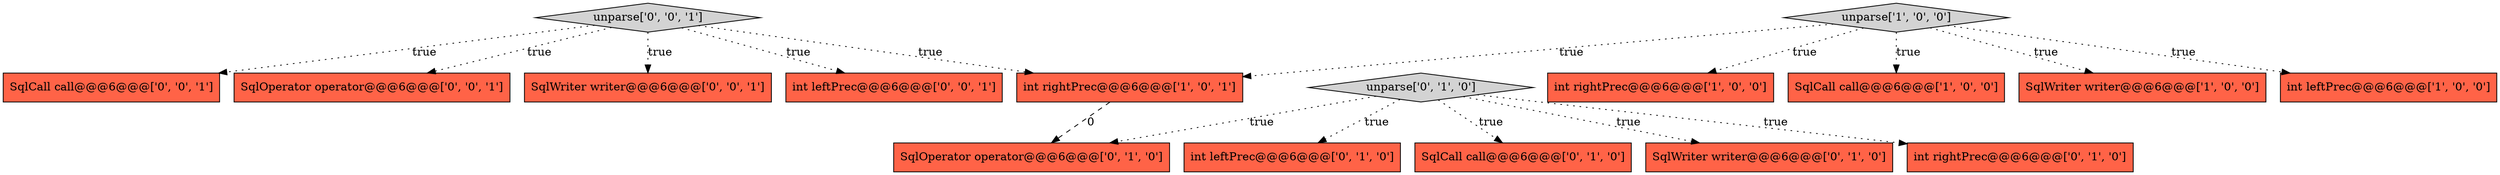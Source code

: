 digraph {
14 [style = filled, label = "SqlCall call@@@6@@@['0', '0', '1']", fillcolor = tomato, shape = box image = "AAA0AAABBB3BBB"];
12 [style = filled, label = "unparse['0', '0', '1']", fillcolor = lightgray, shape = diamond image = "AAA0AAABBB3BBB"];
5 [style = filled, label = "unparse['1', '0', '0']", fillcolor = lightgray, shape = diamond image = "AAA0AAABBB1BBB"];
16 [style = filled, label = "SqlOperator operator@@@6@@@['0', '0', '1']", fillcolor = tomato, shape = box image = "AAA0AAABBB3BBB"];
11 [style = filled, label = "unparse['0', '1', '0']", fillcolor = lightgray, shape = diamond image = "AAA0AAABBB2BBB"];
1 [style = filled, label = "int rightPrec@@@6@@@['1', '0', '0']", fillcolor = tomato, shape = box image = "AAA0AAABBB1BBB"];
4 [style = filled, label = "int rightPrec@@@6@@@['1', '0', '1']", fillcolor = tomato, shape = box image = "AAA0AAABBB1BBB"];
0 [style = filled, label = "SqlCall call@@@6@@@['1', '0', '0']", fillcolor = tomato, shape = box image = "AAA0AAABBB1BBB"];
6 [style = filled, label = "int leftPrec@@@6@@@['0', '1', '0']", fillcolor = tomato, shape = box image = "AAA0AAABBB2BBB"];
2 [style = filled, label = "SqlWriter writer@@@6@@@['1', '0', '0']", fillcolor = tomato, shape = box image = "AAA0AAABBB1BBB"];
10 [style = filled, label = "SqlOperator operator@@@6@@@['0', '1', '0']", fillcolor = tomato, shape = box image = "AAA1AAABBB2BBB"];
8 [style = filled, label = "SqlCall call@@@6@@@['0', '1', '0']", fillcolor = tomato, shape = box image = "AAA0AAABBB2BBB"];
13 [style = filled, label = "SqlWriter writer@@@6@@@['0', '0', '1']", fillcolor = tomato, shape = box image = "AAA0AAABBB3BBB"];
15 [style = filled, label = "int leftPrec@@@6@@@['0', '0', '1']", fillcolor = tomato, shape = box image = "AAA0AAABBB3BBB"];
9 [style = filled, label = "SqlWriter writer@@@6@@@['0', '1', '0']", fillcolor = tomato, shape = box image = "AAA0AAABBB2BBB"];
7 [style = filled, label = "int rightPrec@@@6@@@['0', '1', '0']", fillcolor = tomato, shape = box image = "AAA0AAABBB2BBB"];
3 [style = filled, label = "int leftPrec@@@6@@@['1', '0', '0']", fillcolor = tomato, shape = box image = "AAA0AAABBB1BBB"];
11->7 [style = dotted, label="true"];
12->15 [style = dotted, label="true"];
12->14 [style = dotted, label="true"];
11->8 [style = dotted, label="true"];
11->9 [style = dotted, label="true"];
12->13 [style = dotted, label="true"];
12->4 [style = dotted, label="true"];
5->0 [style = dotted, label="true"];
5->3 [style = dotted, label="true"];
12->16 [style = dotted, label="true"];
4->10 [style = dashed, label="0"];
11->6 [style = dotted, label="true"];
11->10 [style = dotted, label="true"];
5->4 [style = dotted, label="true"];
5->1 [style = dotted, label="true"];
5->2 [style = dotted, label="true"];
}

